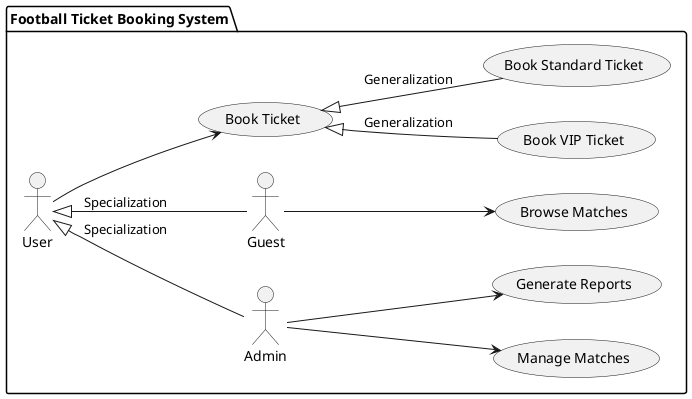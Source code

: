 @startuml
left to right direction

package "Football Ticket Booking System" {
    actor User
    actor Admin
    actor Guest

    User <|-- Admin : Specialization
    User <|-- Guest : Specialization

    (Book Ticket) <|-- (Book VIP Ticket) : Generalization
    (Book Ticket) <|-- (Book Standard Ticket) : Generalization

    User --> (Book Ticket)
    Admin --> (Manage Matches)
    Admin --> (Generate Reports)
    Guest --> (Browse Matches)
}

@enduml
